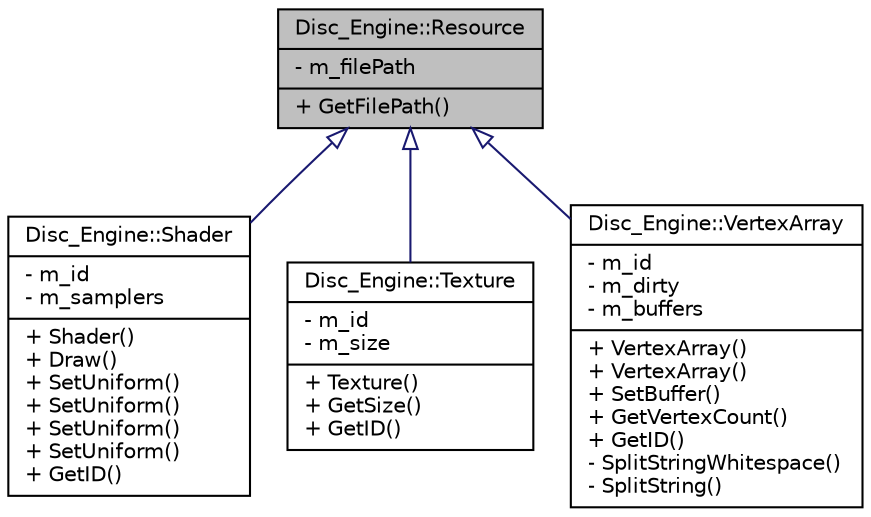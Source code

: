 digraph "Disc_Engine::Resource"
{
  edge [fontname="Helvetica",fontsize="10",labelfontname="Helvetica",labelfontsize="10"];
  node [fontname="Helvetica",fontsize="10",shape=record];
  Node0 [label="{Disc_Engine::Resource\n|- m_filePath\l|+ GetFilePath()\l}",height=0.2,width=0.4,color="black", fillcolor="grey75", style="filled", fontcolor="black"];
  Node0 -> Node1 [dir="back",color="midnightblue",fontsize="10",style="solid",arrowtail="onormal"];
  Node1 [label="{Disc_Engine::Shader\n|- m_id\l- m_samplers\l|+ Shader()\l+ Draw()\l+ SetUniform()\l+ SetUniform()\l+ SetUniform()\l+ SetUniform()\l+ GetID()\l}",height=0.2,width=0.4,color="black", fillcolor="white", style="filled",URL="$class_disc___engine_1_1_shader.html"];
  Node0 -> Node2 [dir="back",color="midnightblue",fontsize="10",style="solid",arrowtail="onormal"];
  Node2 [label="{Disc_Engine::Texture\n|- m_id\l- m_size\l|+ Texture()\l+ GetSize()\l+ GetID()\l}",height=0.2,width=0.4,color="black", fillcolor="white", style="filled",URL="$class_disc___engine_1_1_texture.html"];
  Node0 -> Node3 [dir="back",color="midnightblue",fontsize="10",style="solid",arrowtail="onormal"];
  Node3 [label="{Disc_Engine::VertexArray\n|- m_id\l- m_dirty\l- m_buffers\l|+ VertexArray()\l+ VertexArray()\l+ SetBuffer()\l+ GetVertexCount()\l+ GetID()\l- SplitStringWhitespace()\l- SplitString()\l}",height=0.2,width=0.4,color="black", fillcolor="white", style="filled",URL="$class_disc___engine_1_1_vertex_array.html"];
}
